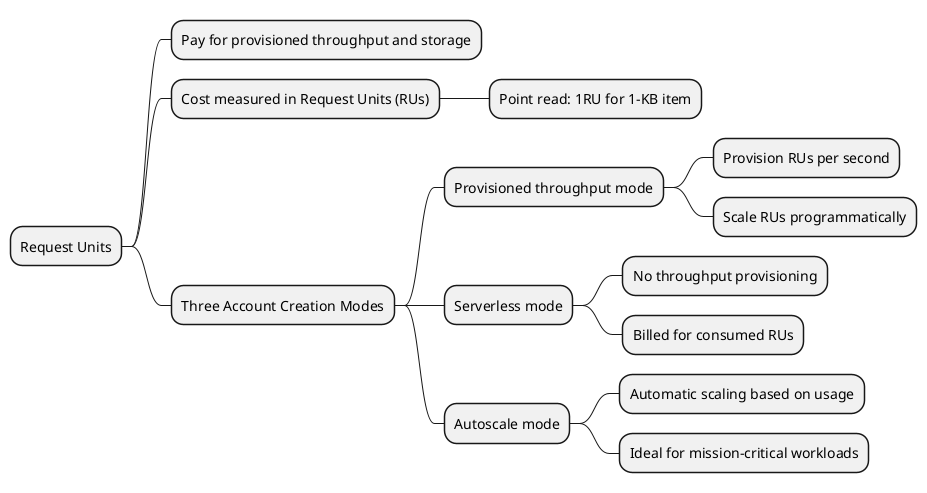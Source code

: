 @startmindmap "Request Units"
* Request Units
** Pay for provisioned throughput and storage
** Cost measured in Request Units (RUs)
*** Point read: 1RU for 1-KB item
** Three Account Creation Modes
*** Provisioned throughput mode
**** Provision RUs per second
**** Scale RUs programmatically
*** Serverless mode
**** No throughput provisioning
**** Billed for consumed RUs
*** Autoscale mode
**** Automatic scaling based on usage
**** Ideal for mission-critical workloads
@endmindmap
